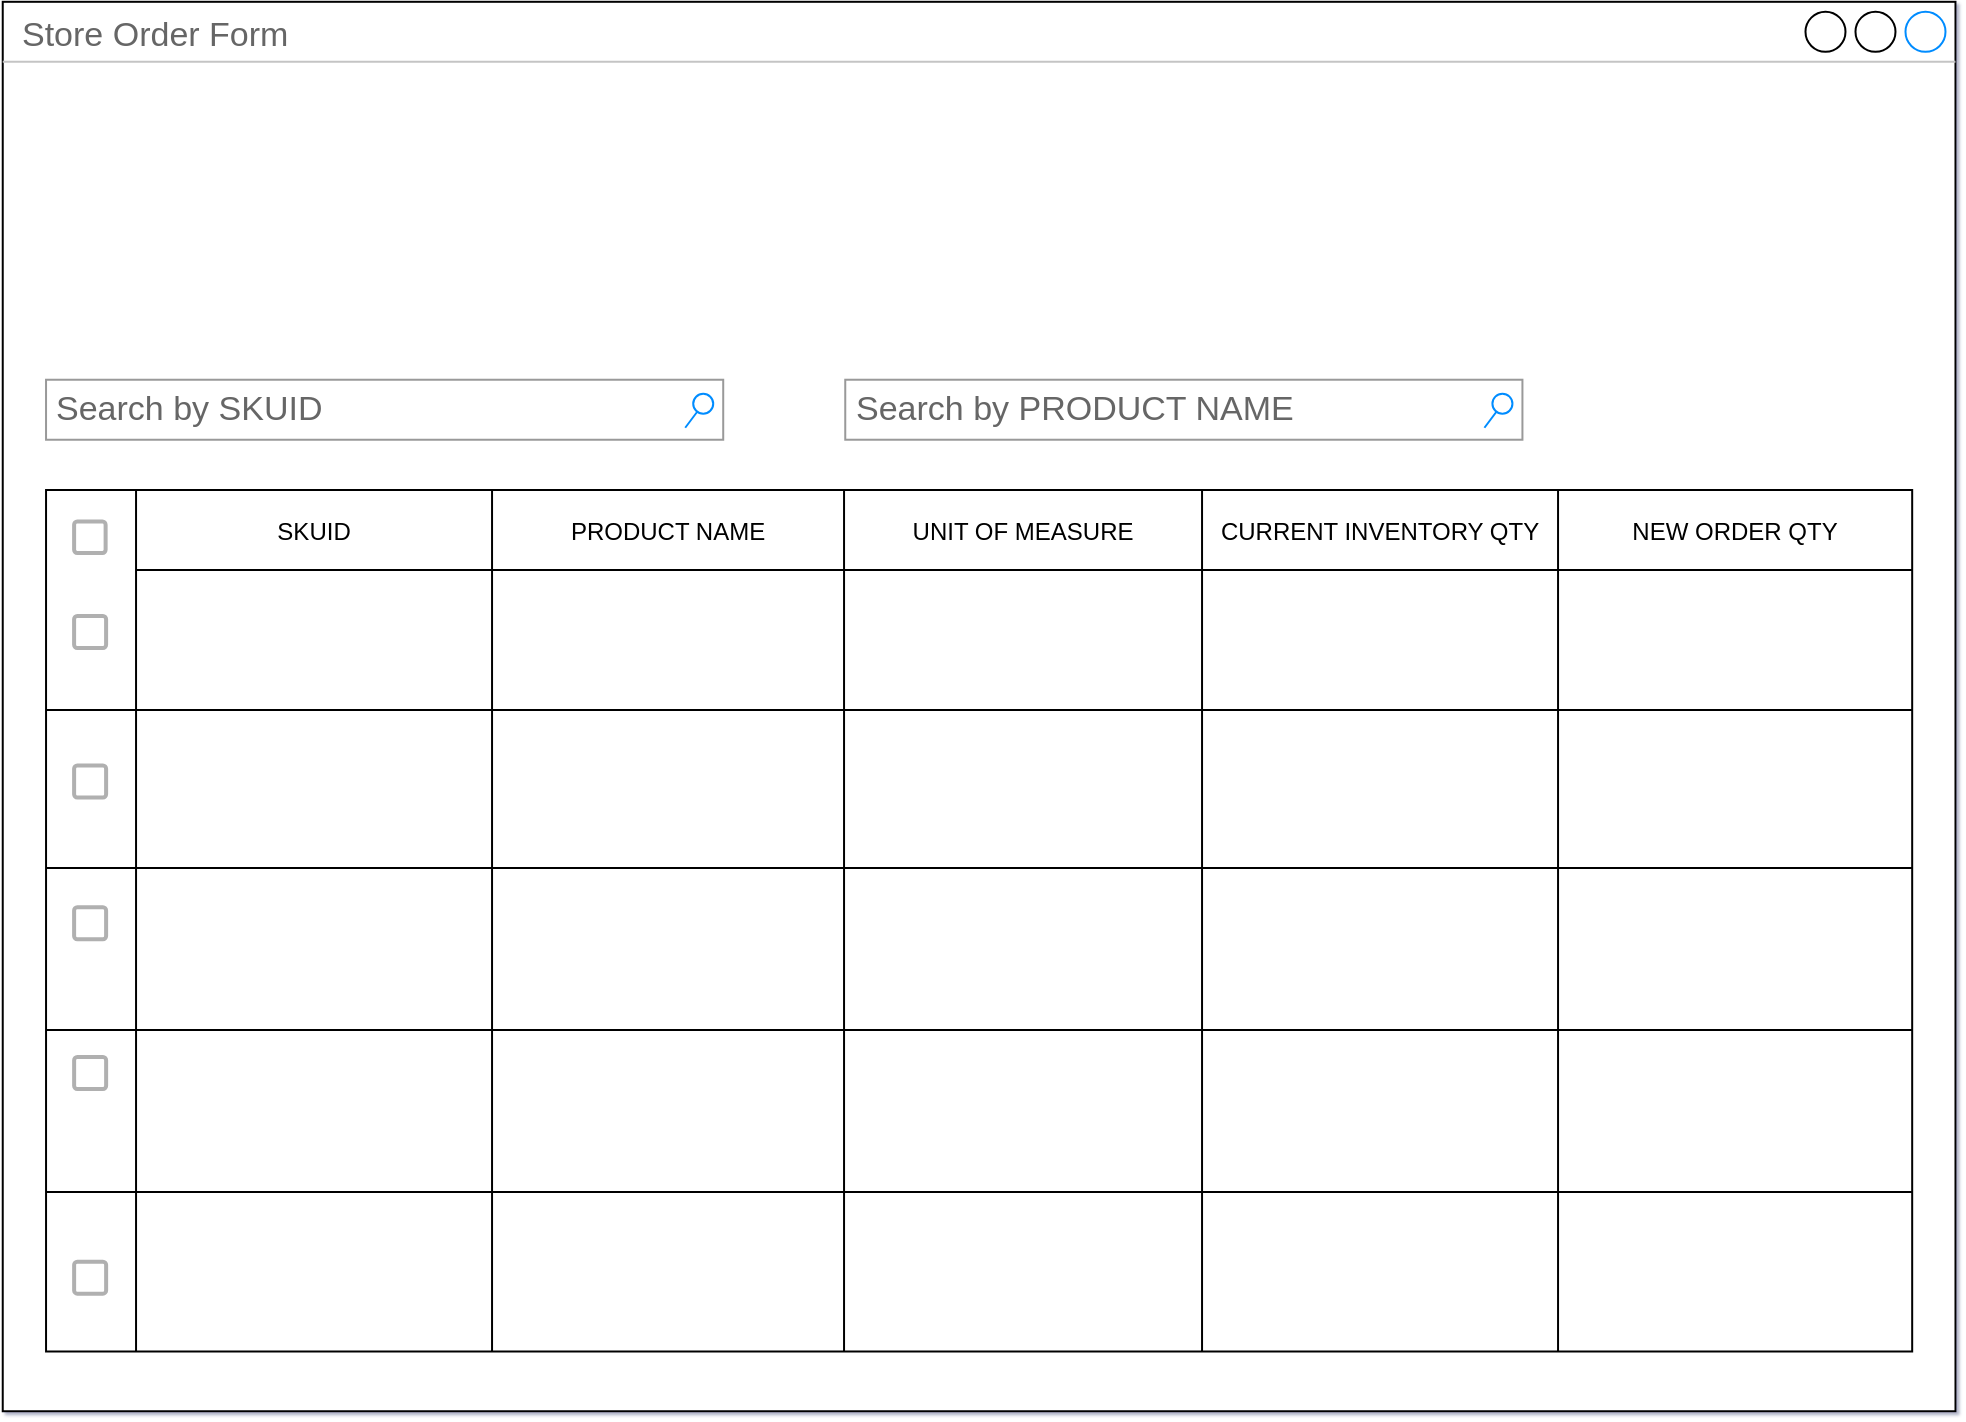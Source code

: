 <mxfile version="16.5.6" type="github">
  <diagram id="DkxhXxDabkg7D8pgcrME" name="Page-1">
    <mxGraphModel dx="1554" dy="1271" grid="1" gridSize="3.937" guides="1" tooltips="1" connect="1" arrows="1" fold="1" page="0" pageScale="1" pageWidth="827" pageHeight="1169" background="none" math="0" shadow="1">
      <root>
        <mxCell id="0" />
        <mxCell id="1" parent="0" />
        <mxCell id="hHE543pLZx1zD03s0N3J-19" value="Store Order Form" style="strokeWidth=1;shadow=0;dashed=0;align=center;html=1;shape=mxgraph.mockup.containers.window;align=left;verticalAlign=top;spacingLeft=8;strokeColor2=#008cff;strokeColor3=#c4c4c4;fontColor=#666666;mainText=;fontSize=17;labelBackgroundColor=none;" vertex="1" parent="1">
          <mxGeometry x="39.37" y="-181.1" width="976.376" height="704.723" as="geometry" />
        </mxCell>
        <mxCell id="hHE543pLZx1zD03s0N3J-126" value="" style="shape=table;childLayout=tableLayout;startSize=0;fillColor=none;collapsible=0;recursiveResize=0;expand=0;" vertex="1" parent="1">
          <mxGeometry x="61.02" y="62.99" width="933.07" height="430.818" as="geometry" />
        </mxCell>
        <mxCell id="hHE543pLZx1zD03s0N3J-127" value="" style="shape=tableRow;horizontal=0;swimlaneHead=0;swimlaneBody=0;top=0;left=0;bottom=0;right=0;dropTarget=0;fontStyle=0;fillColor=none;points=[[0,0.5],[1,0.5]];portConstraint=eastwest;startSize=45;collapsible=0;recursiveResize=0;expand=0;" vertex="1" parent="hHE543pLZx1zD03s0N3J-126">
          <mxGeometry width="933.07" height="110" as="geometry" />
        </mxCell>
        <mxCell id="hHE543pLZx1zD03s0N3J-128" value="SKUID" style="swimlane;swimlaneHead=0;swimlaneBody=0;fontStyle=0;connectable=0;fillColor=none;startSize=40;collapsible=0;recursiveResize=0;expand=0;" vertex="1" parent="hHE543pLZx1zD03s0N3J-127">
          <mxGeometry x="45" width="178" height="110" as="geometry">
            <mxRectangle width="178" height="110" as="alternateBounds" />
          </mxGeometry>
        </mxCell>
        <mxCell id="hHE543pLZx1zD03s0N3J-129" value="PRODUCT NAME" style="swimlane;swimlaneHead=0;swimlaneBody=0;fontStyle=0;connectable=0;fillColor=none;startSize=40;collapsible=0;recursiveResize=0;expand=0;" vertex="1" parent="hHE543pLZx1zD03s0N3J-127">
          <mxGeometry x="223" width="176" height="110" as="geometry">
            <mxRectangle width="176" height="110" as="alternateBounds" />
          </mxGeometry>
        </mxCell>
        <mxCell id="hHE543pLZx1zD03s0N3J-130" value="UNIT OF MEASURE" style="swimlane;swimlaneHead=0;swimlaneBody=0;fontStyle=0;connectable=0;fillColor=none;startSize=40;collapsible=0;recursiveResize=0;expand=0;" vertex="1" parent="hHE543pLZx1zD03s0N3J-127">
          <mxGeometry x="399" width="179" height="110" as="geometry">
            <mxRectangle width="179" height="110" as="alternateBounds" />
          </mxGeometry>
        </mxCell>
        <mxCell id="hHE543pLZx1zD03s0N3J-131" value="CURRENT INVENTORY QTY" style="swimlane;swimlaneHead=0;swimlaneBody=0;fontStyle=0;connectable=0;fillColor=none;startSize=40;collapsible=0;recursiveResize=0;expand=0;" vertex="1" parent="hHE543pLZx1zD03s0N3J-127">
          <mxGeometry x="578" width="178" height="110" as="geometry">
            <mxRectangle width="178" height="110" as="alternateBounds" />
          </mxGeometry>
        </mxCell>
        <mxCell id="hHE543pLZx1zD03s0N3J-132" value="NEW ORDER QTY" style="swimlane;swimlaneHead=0;swimlaneBody=0;fontStyle=0;connectable=0;fillColor=none;startSize=40;collapsible=0;recursiveResize=0;expand=0;" vertex="1" parent="hHE543pLZx1zD03s0N3J-127">
          <mxGeometry x="756" width="177" height="110" as="geometry">
            <mxRectangle width="177" height="110" as="alternateBounds" />
          </mxGeometry>
        </mxCell>
        <mxCell id="hHE543pLZx1zD03s0N3J-133" value="" style="shape=tableRow;horizontal=0;swimlaneHead=0;swimlaneBody=0;top=0;left=0;bottom=0;right=0;dropTarget=0;fontStyle=0;fillColor=none;points=[[0,0.5],[1,0.5]];portConstraint=eastwest;startSize=45;collapsible=0;recursiveResize=0;expand=0;" vertex="1" parent="hHE543pLZx1zD03s0N3J-126">
          <mxGeometry y="110" width="933.07" height="79" as="geometry" />
        </mxCell>
        <mxCell id="hHE543pLZx1zD03s0N3J-134" value="" style="swimlane;swimlaneHead=0;swimlaneBody=0;fontStyle=0;connectable=0;fillColor=none;startSize=0;collapsible=0;recursiveResize=0;expand=0;" vertex="1" parent="hHE543pLZx1zD03s0N3J-133">
          <mxGeometry x="45" width="178" height="79" as="geometry">
            <mxRectangle width="178" height="79" as="alternateBounds" />
          </mxGeometry>
        </mxCell>
        <mxCell id="hHE543pLZx1zD03s0N3J-135" value="" style="swimlane;swimlaneHead=0;swimlaneBody=0;fontStyle=0;connectable=0;fillColor=none;startSize=0;collapsible=0;recursiveResize=0;expand=0;" vertex="1" parent="hHE543pLZx1zD03s0N3J-133">
          <mxGeometry x="223" width="176" height="79" as="geometry">
            <mxRectangle width="176" height="79" as="alternateBounds" />
          </mxGeometry>
        </mxCell>
        <mxCell id="hHE543pLZx1zD03s0N3J-136" value="" style="swimlane;swimlaneHead=0;swimlaneBody=0;fontStyle=0;connectable=0;fillColor=none;startSize=0;collapsible=0;recursiveResize=0;expand=0;" vertex="1" parent="hHE543pLZx1zD03s0N3J-133">
          <mxGeometry x="399" width="179" height="79" as="geometry">
            <mxRectangle width="179" height="79" as="alternateBounds" />
          </mxGeometry>
        </mxCell>
        <mxCell id="hHE543pLZx1zD03s0N3J-137" value="" style="swimlane;swimlaneHead=0;swimlaneBody=0;fontStyle=0;connectable=0;fillColor=none;startSize=0;collapsible=0;recursiveResize=0;expand=0;" vertex="1" parent="hHE543pLZx1zD03s0N3J-133">
          <mxGeometry x="578" width="178" height="79" as="geometry">
            <mxRectangle width="178" height="79" as="alternateBounds" />
          </mxGeometry>
        </mxCell>
        <mxCell id="hHE543pLZx1zD03s0N3J-138" value="" style="swimlane;swimlaneHead=0;swimlaneBody=0;fontStyle=0;connectable=0;fillColor=none;startSize=0;collapsible=0;recursiveResize=0;expand=0;" vertex="1" parent="hHE543pLZx1zD03s0N3J-133">
          <mxGeometry x="756" width="177" height="79" as="geometry">
            <mxRectangle width="177" height="79" as="alternateBounds" />
          </mxGeometry>
        </mxCell>
        <mxCell id="hHE543pLZx1zD03s0N3J-139" value="" style="shape=tableRow;horizontal=0;swimlaneHead=0;swimlaneBody=0;top=0;left=0;bottom=0;right=0;dropTarget=0;fontStyle=0;fillColor=none;points=[[0,0.5],[1,0.5]];portConstraint=eastwest;startSize=45;collapsible=0;recursiveResize=0;expand=0;" vertex="1" parent="hHE543pLZx1zD03s0N3J-126">
          <mxGeometry y="189" width="933.07" height="81" as="geometry" />
        </mxCell>
        <mxCell id="hHE543pLZx1zD03s0N3J-140" value="" style="swimlane;swimlaneHead=0;swimlaneBody=0;fontStyle=0;connectable=0;fillColor=none;startSize=0;collapsible=0;recursiveResize=0;expand=0;" vertex="1" parent="hHE543pLZx1zD03s0N3J-139">
          <mxGeometry x="45" width="178" height="81" as="geometry">
            <mxRectangle width="178" height="81" as="alternateBounds" />
          </mxGeometry>
        </mxCell>
        <mxCell id="hHE543pLZx1zD03s0N3J-141" value="" style="swimlane;swimlaneHead=0;swimlaneBody=0;fontStyle=0;connectable=0;fillColor=none;startSize=0;collapsible=0;recursiveResize=0;expand=0;" vertex="1" parent="hHE543pLZx1zD03s0N3J-139">
          <mxGeometry x="223" width="176" height="81" as="geometry">
            <mxRectangle width="176" height="81" as="alternateBounds" />
          </mxGeometry>
        </mxCell>
        <mxCell id="hHE543pLZx1zD03s0N3J-142" value="" style="swimlane;swimlaneHead=0;swimlaneBody=0;fontStyle=0;connectable=0;fillColor=none;startSize=0;collapsible=0;recursiveResize=0;expand=0;" vertex="1" parent="hHE543pLZx1zD03s0N3J-139">
          <mxGeometry x="399" width="179" height="81" as="geometry">
            <mxRectangle width="179" height="81" as="alternateBounds" />
          </mxGeometry>
        </mxCell>
        <mxCell id="hHE543pLZx1zD03s0N3J-143" value="" style="swimlane;swimlaneHead=0;swimlaneBody=0;fontStyle=0;connectable=0;fillColor=none;startSize=0;collapsible=0;recursiveResize=0;expand=0;" vertex="1" parent="hHE543pLZx1zD03s0N3J-139">
          <mxGeometry x="578" width="178" height="81" as="geometry">
            <mxRectangle width="178" height="81" as="alternateBounds" />
          </mxGeometry>
        </mxCell>
        <mxCell id="hHE543pLZx1zD03s0N3J-144" value="" style="swimlane;swimlaneHead=0;swimlaneBody=0;fontStyle=0;connectable=0;fillColor=none;startSize=0;collapsible=0;recursiveResize=0;expand=0;" vertex="1" parent="hHE543pLZx1zD03s0N3J-139">
          <mxGeometry x="756" width="177" height="81" as="geometry">
            <mxRectangle width="177" height="81" as="alternateBounds" />
          </mxGeometry>
        </mxCell>
        <mxCell id="hHE543pLZx1zD03s0N3J-145" value="" style="shape=tableRow;horizontal=0;swimlaneHead=0;swimlaneBody=0;top=0;left=0;bottom=0;right=0;dropTarget=0;fontStyle=0;fillColor=none;points=[[0,0.5],[1,0.5]];portConstraint=eastwest;startSize=45;collapsible=0;recursiveResize=0;expand=0;" vertex="1" parent="hHE543pLZx1zD03s0N3J-126">
          <mxGeometry y="270" width="933.07" height="81" as="geometry" />
        </mxCell>
        <mxCell id="hHE543pLZx1zD03s0N3J-146" value="" style="swimlane;swimlaneHead=0;swimlaneBody=0;fontStyle=0;connectable=0;fillColor=none;startSize=0;collapsible=0;recursiveResize=0;expand=0;" vertex="1" parent="hHE543pLZx1zD03s0N3J-145">
          <mxGeometry x="45" width="178" height="81" as="geometry">
            <mxRectangle width="178" height="81" as="alternateBounds" />
          </mxGeometry>
        </mxCell>
        <mxCell id="hHE543pLZx1zD03s0N3J-147" value="" style="swimlane;swimlaneHead=0;swimlaneBody=0;fontStyle=0;connectable=0;fillColor=none;startSize=0;collapsible=0;recursiveResize=0;expand=0;" vertex="1" parent="hHE543pLZx1zD03s0N3J-145">
          <mxGeometry x="223" width="176" height="81" as="geometry">
            <mxRectangle width="176" height="81" as="alternateBounds" />
          </mxGeometry>
        </mxCell>
        <mxCell id="hHE543pLZx1zD03s0N3J-148" value="" style="swimlane;swimlaneHead=0;swimlaneBody=0;fontStyle=0;connectable=0;fillColor=none;startSize=0;collapsible=0;recursiveResize=0;expand=0;" vertex="1" parent="hHE543pLZx1zD03s0N3J-145">
          <mxGeometry x="399" width="179" height="81" as="geometry">
            <mxRectangle width="179" height="81" as="alternateBounds" />
          </mxGeometry>
        </mxCell>
        <mxCell id="hHE543pLZx1zD03s0N3J-149" value="" style="swimlane;swimlaneHead=0;swimlaneBody=0;fontStyle=0;connectable=0;fillColor=none;startSize=0;collapsible=0;recursiveResize=0;expand=0;" vertex="1" parent="hHE543pLZx1zD03s0N3J-145">
          <mxGeometry x="578" width="178" height="81" as="geometry">
            <mxRectangle width="178" height="81" as="alternateBounds" />
          </mxGeometry>
        </mxCell>
        <mxCell id="hHE543pLZx1zD03s0N3J-150" value="" style="swimlane;swimlaneHead=0;swimlaneBody=0;fontStyle=0;connectable=0;fillColor=none;startSize=0;collapsible=0;recursiveResize=0;expand=0;" vertex="1" parent="hHE543pLZx1zD03s0N3J-145">
          <mxGeometry x="756" width="177" height="81" as="geometry">
            <mxRectangle width="177" height="81" as="alternateBounds" />
          </mxGeometry>
        </mxCell>
        <mxCell id="hHE543pLZx1zD03s0N3J-151" value="" style="shape=tableRow;horizontal=0;swimlaneHead=0;swimlaneBody=0;top=0;left=0;bottom=0;right=0;dropTarget=0;fontStyle=0;fillColor=none;points=[[0,0.5],[1,0.5]];portConstraint=eastwest;startSize=45;collapsible=0;recursiveResize=0;expand=0;" vertex="1" parent="hHE543pLZx1zD03s0N3J-126">
          <mxGeometry y="351" width="933.07" height="80" as="geometry" />
        </mxCell>
        <mxCell id="hHE543pLZx1zD03s0N3J-152" value="" style="swimlane;swimlaneHead=0;swimlaneBody=0;fontStyle=0;connectable=0;fillColor=none;startSize=0;collapsible=0;recursiveResize=0;expand=0;" vertex="1" parent="hHE543pLZx1zD03s0N3J-151">
          <mxGeometry x="45" width="178" height="80" as="geometry">
            <mxRectangle width="178" height="80" as="alternateBounds" />
          </mxGeometry>
        </mxCell>
        <mxCell id="hHE543pLZx1zD03s0N3J-153" value="" style="swimlane;swimlaneHead=0;swimlaneBody=0;fontStyle=0;connectable=0;fillColor=none;startSize=0;collapsible=0;recursiveResize=0;expand=0;" vertex="1" parent="hHE543pLZx1zD03s0N3J-151">
          <mxGeometry x="223" width="176" height="80" as="geometry">
            <mxRectangle width="176" height="80" as="alternateBounds" />
          </mxGeometry>
        </mxCell>
        <mxCell id="hHE543pLZx1zD03s0N3J-154" value="" style="swimlane;swimlaneHead=0;swimlaneBody=0;fontStyle=0;connectable=0;fillColor=none;startSize=0;collapsible=0;recursiveResize=0;expand=0;" vertex="1" parent="hHE543pLZx1zD03s0N3J-151">
          <mxGeometry x="399" width="179" height="80" as="geometry">
            <mxRectangle width="179" height="80" as="alternateBounds" />
          </mxGeometry>
        </mxCell>
        <mxCell id="hHE543pLZx1zD03s0N3J-155" value="" style="swimlane;swimlaneHead=0;swimlaneBody=0;fontStyle=0;connectable=0;fillColor=none;startSize=0;collapsible=0;recursiveResize=0;expand=0;" vertex="1" parent="hHE543pLZx1zD03s0N3J-151">
          <mxGeometry x="578" width="178" height="80" as="geometry">
            <mxRectangle width="178" height="80" as="alternateBounds" />
          </mxGeometry>
        </mxCell>
        <mxCell id="hHE543pLZx1zD03s0N3J-156" value="" style="swimlane;swimlaneHead=0;swimlaneBody=0;fontStyle=0;connectable=0;fillColor=none;startSize=0;collapsible=0;recursiveResize=0;expand=0;" vertex="1" parent="hHE543pLZx1zD03s0N3J-151">
          <mxGeometry x="756" width="177" height="80" as="geometry">
            <mxRectangle width="177" height="80" as="alternateBounds" />
          </mxGeometry>
        </mxCell>
        <mxCell id="hHE543pLZx1zD03s0N3J-157" value="Search by SKUID" style="strokeWidth=1;shadow=0;dashed=0;align=center;html=1;shape=mxgraph.mockup.forms.searchBox;strokeColor=#999999;mainText=;strokeColor2=#008cff;fontColor=#666666;fontSize=17;align=left;spacingLeft=3;" vertex="1" parent="1">
          <mxGeometry x="61.02" y="7.87" width="338.59" height="30" as="geometry" />
        </mxCell>
        <mxCell id="hHE543pLZx1zD03s0N3J-160" value="" style="dashed=0;labelPosition=right;align=left;shape=mxgraph.gmdl.checkbox;strokeColor=#B0B0B0;fillColor=none;strokeWidth=2;aspect=fixed;sketch=0;" vertex="1" parent="1">
          <mxGeometry x="75.05" y="125.98" width="16" height="16" as="geometry" />
        </mxCell>
        <mxCell id="hHE543pLZx1zD03s0N3J-161" value="Search by PRODUCT NAME" style="strokeWidth=1;shadow=0;dashed=0;align=center;html=1;shape=mxgraph.mockup.forms.searchBox;strokeColor=#999999;mainText=;strokeColor2=#008cff;fontColor=#666666;fontSize=17;align=left;spacingLeft=3;" vertex="1" parent="1">
          <mxGeometry x="460.627" y="7.867" width="338.59" height="30" as="geometry" />
        </mxCell>
        <mxCell id="hHE543pLZx1zD03s0N3J-162" value="" style="dashed=0;labelPosition=right;align=left;shape=mxgraph.gmdl.checkbox;strokeColor=#B0B0B0;fillColor=none;strokeWidth=2;aspect=fixed;sketch=0;" vertex="1" parent="1">
          <mxGeometry x="75.053" y="78.74" width="15.748" height="15.748" as="geometry" />
        </mxCell>
        <mxCell id="hHE543pLZx1zD03s0N3J-163" value="" style="dashed=0;labelPosition=right;align=left;shape=mxgraph.gmdl.checkbox;strokeColor=#B0B0B0;fillColor=none;strokeWidth=2;aspect=fixed;sketch=0;" vertex="1" parent="1">
          <mxGeometry x="75.057" y="200.787" width="16" height="16" as="geometry" />
        </mxCell>
        <mxCell id="hHE543pLZx1zD03s0N3J-164" value="" style="dashed=0;labelPosition=right;align=left;shape=mxgraph.gmdl.checkbox;strokeColor=#B0B0B0;fillColor=none;strokeWidth=2;aspect=fixed;sketch=0;" vertex="1" parent="1">
          <mxGeometry x="75.064" y="346.464" width="16" height="16" as="geometry" />
        </mxCell>
        <mxCell id="hHE543pLZx1zD03s0N3J-165" value="" style="dashed=0;labelPosition=right;align=left;shape=mxgraph.gmdl.checkbox;strokeColor=#B0B0B0;fillColor=none;strokeWidth=2;aspect=fixed;sketch=0;" vertex="1" parent="1">
          <mxGeometry x="75.057" y="271.657" width="16" height="16" as="geometry" />
        </mxCell>
        <mxCell id="hHE543pLZx1zD03s0N3J-167" value="" style="dashed=0;labelPosition=right;align=left;shape=mxgraph.gmdl.checkbox;strokeColor=#B0B0B0;fillColor=none;strokeWidth=2;aspect=fixed;sketch=0;" vertex="1" parent="1">
          <mxGeometry x="75.064" y="448.814" width="16" height="16" as="geometry" />
        </mxCell>
      </root>
    </mxGraphModel>
  </diagram>
</mxfile>
